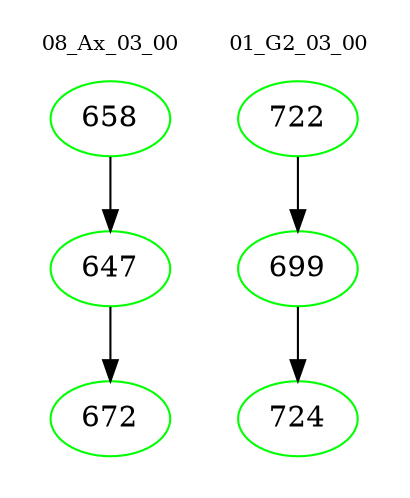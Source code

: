 digraph{
subgraph cluster_0 {
color = white
label = "08_Ax_03_00";
fontsize=10;
T0_658 [label="658", color="green"]
T0_658 -> T0_647 [color="black"]
T0_647 [label="647", color="green"]
T0_647 -> T0_672 [color="black"]
T0_672 [label="672", color="green"]
}
subgraph cluster_1 {
color = white
label = "01_G2_03_00";
fontsize=10;
T1_722 [label="722", color="green"]
T1_722 -> T1_699 [color="black"]
T1_699 [label="699", color="green"]
T1_699 -> T1_724 [color="black"]
T1_724 [label="724", color="green"]
}
}
